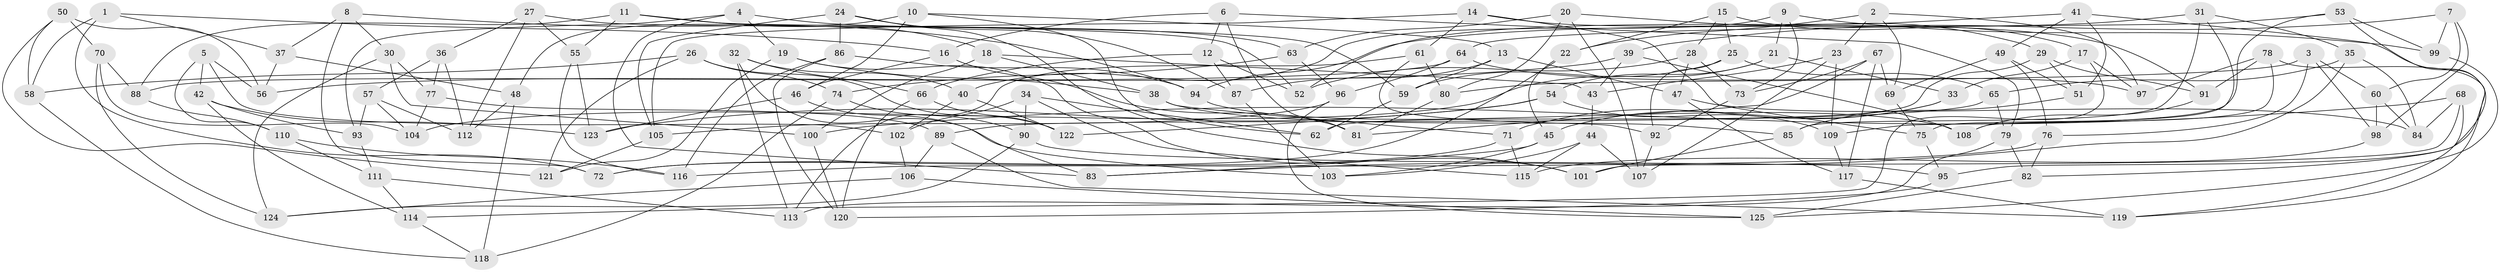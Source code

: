 // Generated by graph-tools (version 1.1) at 2025/16/03/09/25 04:16:35]
// undirected, 125 vertices, 250 edges
graph export_dot {
graph [start="1"]
  node [color=gray90,style=filled];
  1;
  2;
  3;
  4;
  5;
  6;
  7;
  8;
  9;
  10;
  11;
  12;
  13;
  14;
  15;
  16;
  17;
  18;
  19;
  20;
  21;
  22;
  23;
  24;
  25;
  26;
  27;
  28;
  29;
  30;
  31;
  32;
  33;
  34;
  35;
  36;
  37;
  38;
  39;
  40;
  41;
  42;
  43;
  44;
  45;
  46;
  47;
  48;
  49;
  50;
  51;
  52;
  53;
  54;
  55;
  56;
  57;
  58;
  59;
  60;
  61;
  62;
  63;
  64;
  65;
  66;
  67;
  68;
  69;
  70;
  71;
  72;
  73;
  74;
  75;
  76;
  77;
  78;
  79;
  80;
  81;
  82;
  83;
  84;
  85;
  86;
  87;
  88;
  89;
  90;
  91;
  92;
  93;
  94;
  95;
  96;
  97;
  98;
  99;
  100;
  101;
  102;
  103;
  104;
  105;
  106;
  107;
  108;
  109;
  110;
  111;
  112;
  113;
  114;
  115;
  116;
  117;
  118;
  119;
  120;
  121;
  122;
  123;
  124;
  125;
  1 -- 37;
  1 -- 72;
  1 -- 58;
  1 -- 16;
  2 -- 23;
  2 -- 22;
  2 -- 69;
  2 -- 97;
  3 -- 60;
  3 -- 98;
  3 -- 76;
  3 -- 80;
  4 -- 63;
  4 -- 19;
  4 -- 83;
  4 -- 93;
  5 -- 110;
  5 -- 102;
  5 -- 56;
  5 -- 42;
  6 -- 81;
  6 -- 16;
  6 -- 79;
  6 -- 12;
  7 -- 99;
  7 -- 39;
  7 -- 98;
  7 -- 60;
  8 -- 30;
  8 -- 37;
  8 -- 94;
  8 -- 72;
  9 -- 40;
  9 -- 21;
  9 -- 99;
  9 -- 73;
  10 -- 46;
  10 -- 13;
  10 -- 48;
  10 -- 62;
  11 -- 55;
  11 -- 88;
  11 -- 18;
  11 -- 52;
  12 -- 66;
  12 -- 52;
  12 -- 87;
  13 -- 59;
  13 -- 87;
  13 -- 47;
  14 -- 61;
  14 -- 91;
  14 -- 75;
  14 -- 105;
  15 -- 28;
  15 -- 22;
  15 -- 25;
  15 -- 17;
  16 -- 46;
  16 -- 81;
  17 -- 33;
  17 -- 114;
  17 -- 97;
  18 -- 38;
  18 -- 100;
  18 -- 43;
  19 -- 101;
  19 -- 121;
  19 -- 38;
  20 -- 63;
  20 -- 107;
  20 -- 29;
  20 -- 80;
  21 -- 104;
  21 -- 33;
  21 -- 54;
  22 -- 45;
  22 -- 72;
  23 -- 109;
  23 -- 43;
  23 -- 107;
  24 -- 105;
  24 -- 87;
  24 -- 86;
  24 -- 101;
  25 -- 65;
  25 -- 59;
  25 -- 92;
  26 -- 74;
  26 -- 122;
  26 -- 121;
  26 -- 58;
  27 -- 59;
  27 -- 36;
  27 -- 55;
  27 -- 112;
  28 -- 52;
  28 -- 73;
  28 -- 47;
  29 -- 51;
  29 -- 62;
  29 -- 91;
  30 -- 77;
  30 -- 100;
  30 -- 124;
  31 -- 85;
  31 -- 75;
  31 -- 35;
  31 -- 94;
  32 -- 103;
  32 -- 66;
  32 -- 113;
  32 -- 40;
  33 -- 45;
  33 -- 71;
  34 -- 62;
  34 -- 102;
  34 -- 90;
  34 -- 115;
  35 -- 84;
  35 -- 65;
  35 -- 83;
  36 -- 77;
  36 -- 112;
  36 -- 57;
  37 -- 56;
  37 -- 48;
  38 -- 71;
  38 -- 85;
  39 -- 56;
  39 -- 108;
  39 -- 43;
  40 -- 102;
  40 -- 122;
  41 -- 82;
  41 -- 49;
  41 -- 52;
  41 -- 51;
  42 -- 93;
  42 -- 123;
  42 -- 114;
  43 -- 44;
  44 -- 107;
  44 -- 115;
  44 -- 103;
  45 -- 103;
  45 -- 83;
  46 -- 83;
  46 -- 123;
  47 -- 117;
  47 -- 84;
  48 -- 118;
  48 -- 112;
  49 -- 76;
  49 -- 51;
  49 -- 69;
  50 -- 56;
  50 -- 121;
  50 -- 58;
  50 -- 70;
  51 -- 85;
  53 -- 109;
  53 -- 95;
  53 -- 64;
  53 -- 99;
  54 -- 122;
  54 -- 109;
  54 -- 123;
  55 -- 123;
  55 -- 116;
  57 -- 93;
  57 -- 112;
  57 -- 104;
  58 -- 118;
  59 -- 62;
  60 -- 98;
  60 -- 84;
  61 -- 92;
  61 -- 80;
  61 -- 113;
  63 -- 96;
  63 -- 74;
  64 -- 96;
  64 -- 97;
  64 -- 88;
  65 -- 89;
  65 -- 79;
  66 -- 120;
  66 -- 122;
  67 -- 69;
  67 -- 81;
  67 -- 117;
  67 -- 73;
  68 -- 84;
  68 -- 100;
  68 -- 119;
  68 -- 101;
  69 -- 75;
  70 -- 88;
  70 -- 104;
  70 -- 124;
  71 -- 72;
  71 -- 115;
  73 -- 92;
  74 -- 90;
  74 -- 118;
  75 -- 95;
  76 -- 82;
  76 -- 116;
  77 -- 104;
  77 -- 89;
  78 -- 119;
  78 -- 108;
  78 -- 97;
  78 -- 91;
  79 -- 82;
  79 -- 113;
  80 -- 81;
  82 -- 125;
  85 -- 101;
  86 -- 120;
  86 -- 116;
  86 -- 94;
  87 -- 103;
  88 -- 110;
  89 -- 106;
  89 -- 119;
  90 -- 124;
  90 -- 95;
  91 -- 108;
  92 -- 107;
  93 -- 111;
  94 -- 108;
  95 -- 120;
  96 -- 125;
  96 -- 105;
  98 -- 115;
  99 -- 125;
  100 -- 120;
  102 -- 106;
  105 -- 121;
  106 -- 125;
  106 -- 124;
  109 -- 117;
  110 -- 116;
  110 -- 111;
  111 -- 114;
  111 -- 113;
  114 -- 118;
  117 -- 119;
}
